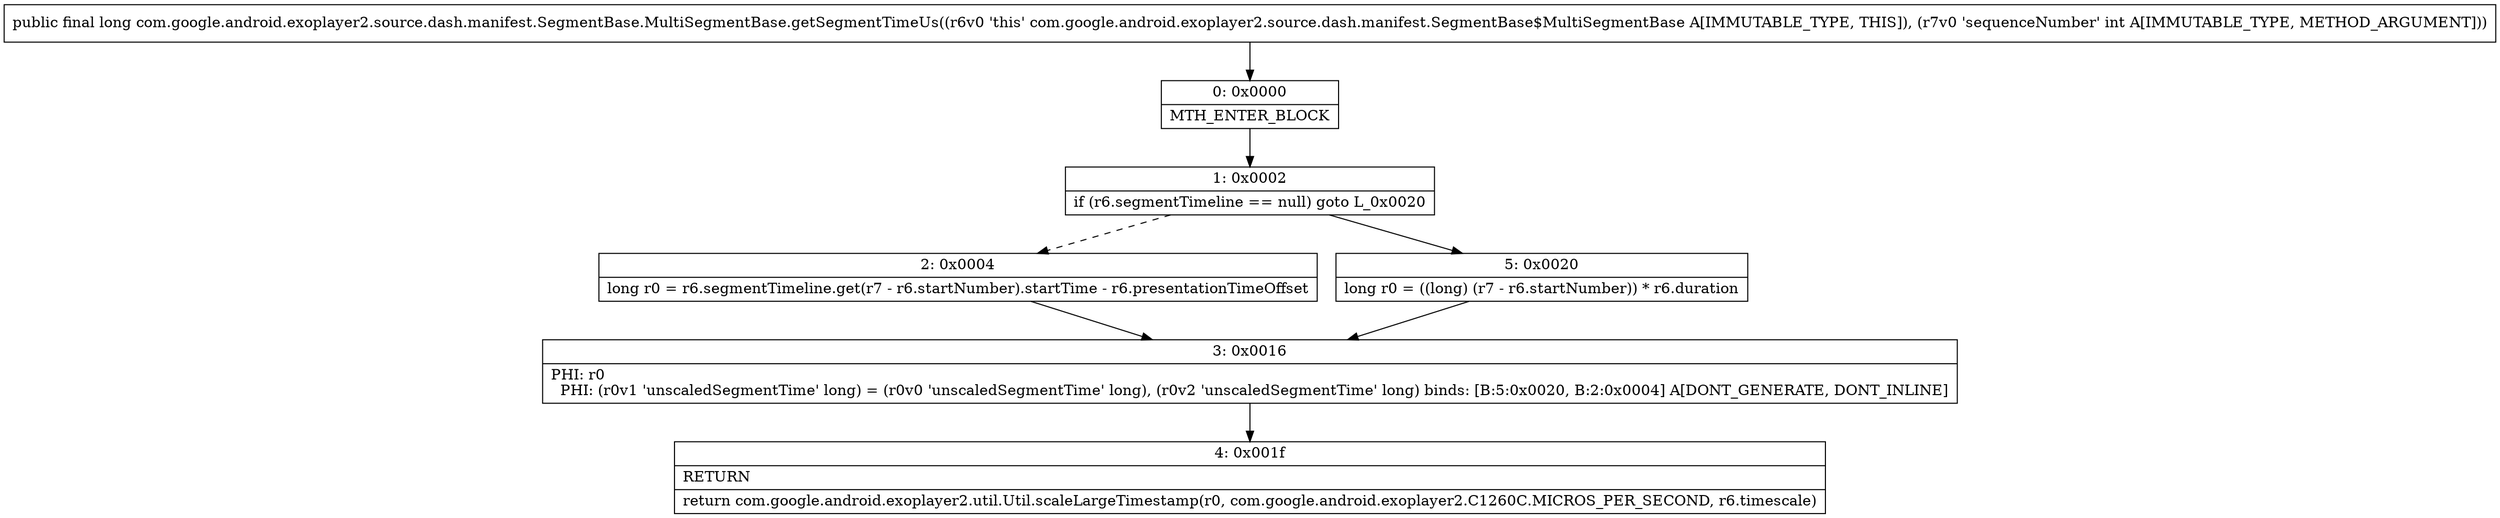 digraph "CFG forcom.google.android.exoplayer2.source.dash.manifest.SegmentBase.MultiSegmentBase.getSegmentTimeUs(I)J" {
Node_0 [shape=record,label="{0\:\ 0x0000|MTH_ENTER_BLOCK\l}"];
Node_1 [shape=record,label="{1\:\ 0x0002|if (r6.segmentTimeline == null) goto L_0x0020\l}"];
Node_2 [shape=record,label="{2\:\ 0x0004|long r0 = r6.segmentTimeline.get(r7 \- r6.startNumber).startTime \- r6.presentationTimeOffset\l}"];
Node_3 [shape=record,label="{3\:\ 0x0016|PHI: r0 \l  PHI: (r0v1 'unscaledSegmentTime' long) = (r0v0 'unscaledSegmentTime' long), (r0v2 'unscaledSegmentTime' long) binds: [B:5:0x0020, B:2:0x0004] A[DONT_GENERATE, DONT_INLINE]\l}"];
Node_4 [shape=record,label="{4\:\ 0x001f|RETURN\l|return com.google.android.exoplayer2.util.Util.scaleLargeTimestamp(r0, com.google.android.exoplayer2.C1260C.MICROS_PER_SECOND, r6.timescale)\l}"];
Node_5 [shape=record,label="{5\:\ 0x0020|long r0 = ((long) (r7 \- r6.startNumber)) * r6.duration\l}"];
MethodNode[shape=record,label="{public final long com.google.android.exoplayer2.source.dash.manifest.SegmentBase.MultiSegmentBase.getSegmentTimeUs((r6v0 'this' com.google.android.exoplayer2.source.dash.manifest.SegmentBase$MultiSegmentBase A[IMMUTABLE_TYPE, THIS]), (r7v0 'sequenceNumber' int A[IMMUTABLE_TYPE, METHOD_ARGUMENT])) }"];
MethodNode -> Node_0;
Node_0 -> Node_1;
Node_1 -> Node_2[style=dashed];
Node_1 -> Node_5;
Node_2 -> Node_3;
Node_3 -> Node_4;
Node_5 -> Node_3;
}


